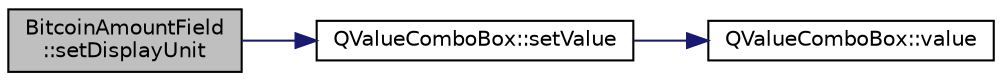 digraph "BitcoinAmountField::setDisplayUnit"
{
  edge [fontname="Helvetica",fontsize="10",labelfontname="Helvetica",labelfontsize="10"];
  node [fontname="Helvetica",fontsize="10",shape=record];
  rankdir="LR";
  Node21 [label="BitcoinAmountField\l::setDisplayUnit",height=0.2,width=0.4,color="black", fillcolor="grey75", style="filled", fontcolor="black"];
  Node21 -> Node22 [color="midnightblue",fontsize="10",style="solid",fontname="Helvetica"];
  Node22 [label="QValueComboBox::setValue",height=0.2,width=0.4,color="black", fillcolor="white", style="filled",URL="$class_q_value_combo_box.html#af192c68c0c82f33000d8c1be8c013d2d"];
  Node22 -> Node23 [color="midnightblue",fontsize="10",style="solid",fontname="Helvetica"];
  Node23 [label="QValueComboBox::value",height=0.2,width=0.4,color="black", fillcolor="white", style="filled",URL="$class_q_value_combo_box.html#a4ecb6352cec2cd8d33e8d0c67ce55f0f"];
}
